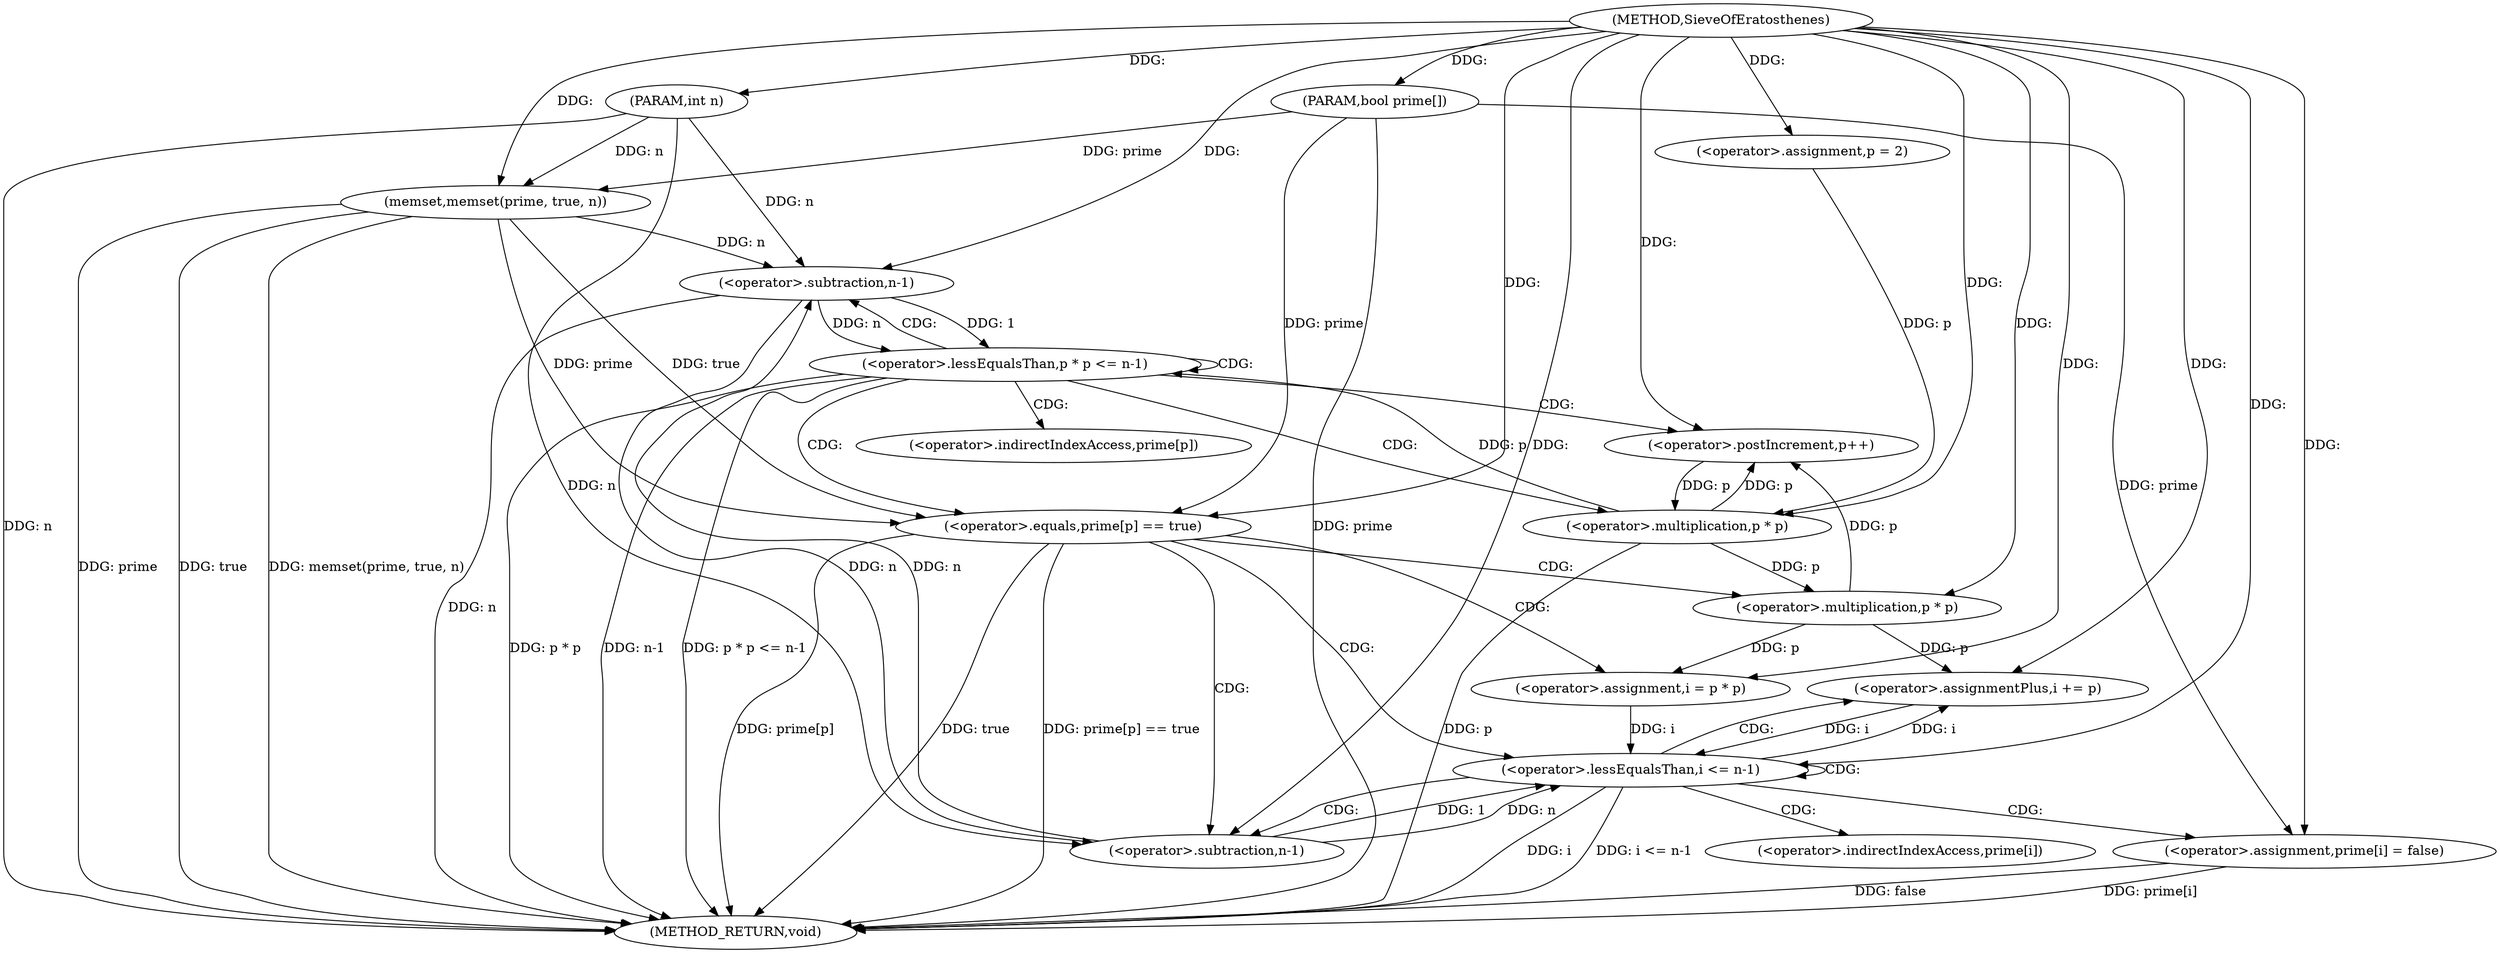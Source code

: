 digraph "SieveOfEratosthenes" {  
"1000277" [label = "(METHOD,SieveOfEratosthenes)" ]
"1000328" [label = "(METHOD_RETURN,void)" ]
"1000278" [label = "(PARAM,int n)" ]
"1000279" [label = "(PARAM,bool prime[])" ]
"1000281" [label = "(memset,memset(prime, true, n))" ]
"1000287" [label = "(<operator>.assignment,p = 2)" ]
"1000290" [label = "(<operator>.lessEqualsThan,p * p <= n-1)" ]
"1000297" [label = "(<operator>.postIncrement,p++)" ]
"1000291" [label = "(<operator>.multiplication,p * p)" ]
"1000294" [label = "(<operator>.subtraction,n-1)" ]
"1000301" [label = "(<operator>.equals,prime[p] == true)" ]
"1000309" [label = "(<operator>.assignment,i = p * p)" ]
"1000314" [label = "(<operator>.lessEqualsThan,i <= n-1)" ]
"1000319" [label = "(<operator>.assignmentPlus,i += p)" ]
"1000323" [label = "(<operator>.assignment,prime[i] = false)" ]
"1000311" [label = "(<operator>.multiplication,p * p)" ]
"1000316" [label = "(<operator>.subtraction,n-1)" ]
"1000302" [label = "(<operator>.indirectIndexAccess,prime[p])" ]
"1000324" [label = "(<operator>.indirectIndexAccess,prime[i])" ]
  "1000278" -> "1000328"  [ label = "DDG: n"] 
  "1000279" -> "1000328"  [ label = "DDG: prime"] 
  "1000281" -> "1000328"  [ label = "DDG: prime"] 
  "1000281" -> "1000328"  [ label = "DDG: true"] 
  "1000281" -> "1000328"  [ label = "DDG: memset(prime, true, n)"] 
  "1000291" -> "1000328"  [ label = "DDG: p"] 
  "1000290" -> "1000328"  [ label = "DDG: p * p"] 
  "1000294" -> "1000328"  [ label = "DDG: n"] 
  "1000290" -> "1000328"  [ label = "DDG: n-1"] 
  "1000290" -> "1000328"  [ label = "DDG: p * p <= n-1"] 
  "1000301" -> "1000328"  [ label = "DDG: prime[p]"] 
  "1000301" -> "1000328"  [ label = "DDG: true"] 
  "1000301" -> "1000328"  [ label = "DDG: prime[p] == true"] 
  "1000314" -> "1000328"  [ label = "DDG: i"] 
  "1000314" -> "1000328"  [ label = "DDG: i <= n-1"] 
  "1000323" -> "1000328"  [ label = "DDG: prime[i]"] 
  "1000323" -> "1000328"  [ label = "DDG: false"] 
  "1000277" -> "1000278"  [ label = "DDG: "] 
  "1000277" -> "1000279"  [ label = "DDG: "] 
  "1000279" -> "1000281"  [ label = "DDG: prime"] 
  "1000277" -> "1000281"  [ label = "DDG: "] 
  "1000278" -> "1000281"  [ label = "DDG: n"] 
  "1000277" -> "1000287"  [ label = "DDG: "] 
  "1000291" -> "1000290"  [ label = "DDG: p"] 
  "1000294" -> "1000290"  [ label = "DDG: n"] 
  "1000294" -> "1000290"  [ label = "DDG: 1"] 
  "1000291" -> "1000297"  [ label = "DDG: p"] 
  "1000311" -> "1000297"  [ label = "DDG: p"] 
  "1000277" -> "1000297"  [ label = "DDG: "] 
  "1000287" -> "1000291"  [ label = "DDG: p"] 
  "1000297" -> "1000291"  [ label = "DDG: p"] 
  "1000277" -> "1000291"  [ label = "DDG: "] 
  "1000281" -> "1000294"  [ label = "DDG: n"] 
  "1000316" -> "1000294"  [ label = "DDG: n"] 
  "1000278" -> "1000294"  [ label = "DDG: n"] 
  "1000277" -> "1000294"  [ label = "DDG: "] 
  "1000281" -> "1000301"  [ label = "DDG: prime"] 
  "1000279" -> "1000301"  [ label = "DDG: prime"] 
  "1000281" -> "1000301"  [ label = "DDG: true"] 
  "1000277" -> "1000301"  [ label = "DDG: "] 
  "1000311" -> "1000309"  [ label = "DDG: p"] 
  "1000311" -> "1000319"  [ label = "DDG: p"] 
  "1000277" -> "1000319"  [ label = "DDG: "] 
  "1000277" -> "1000309"  [ label = "DDG: "] 
  "1000309" -> "1000314"  [ label = "DDG: i"] 
  "1000319" -> "1000314"  [ label = "DDG: i"] 
  "1000277" -> "1000314"  [ label = "DDG: "] 
  "1000316" -> "1000314"  [ label = "DDG: 1"] 
  "1000316" -> "1000314"  [ label = "DDG: n"] 
  "1000314" -> "1000319"  [ label = "DDG: i"] 
  "1000277" -> "1000323"  [ label = "DDG: "] 
  "1000291" -> "1000311"  [ label = "DDG: p"] 
  "1000277" -> "1000311"  [ label = "DDG: "] 
  "1000294" -> "1000316"  [ label = "DDG: n"] 
  "1000278" -> "1000316"  [ label = "DDG: n"] 
  "1000277" -> "1000316"  [ label = "DDG: "] 
  "1000279" -> "1000323"  [ label = "DDG: prime"] 
  "1000290" -> "1000294"  [ label = "CDG: "] 
  "1000290" -> "1000297"  [ label = "CDG: "] 
  "1000290" -> "1000301"  [ label = "CDG: "] 
  "1000290" -> "1000302"  [ label = "CDG: "] 
  "1000290" -> "1000291"  [ label = "CDG: "] 
  "1000290" -> "1000290"  [ label = "CDG: "] 
  "1000301" -> "1000309"  [ label = "CDG: "] 
  "1000301" -> "1000316"  [ label = "CDG: "] 
  "1000301" -> "1000314"  [ label = "CDG: "] 
  "1000301" -> "1000311"  [ label = "CDG: "] 
  "1000314" -> "1000319"  [ label = "CDG: "] 
  "1000314" -> "1000316"  [ label = "CDG: "] 
  "1000314" -> "1000314"  [ label = "CDG: "] 
  "1000314" -> "1000323"  [ label = "CDG: "] 
  "1000314" -> "1000324"  [ label = "CDG: "] 
}
